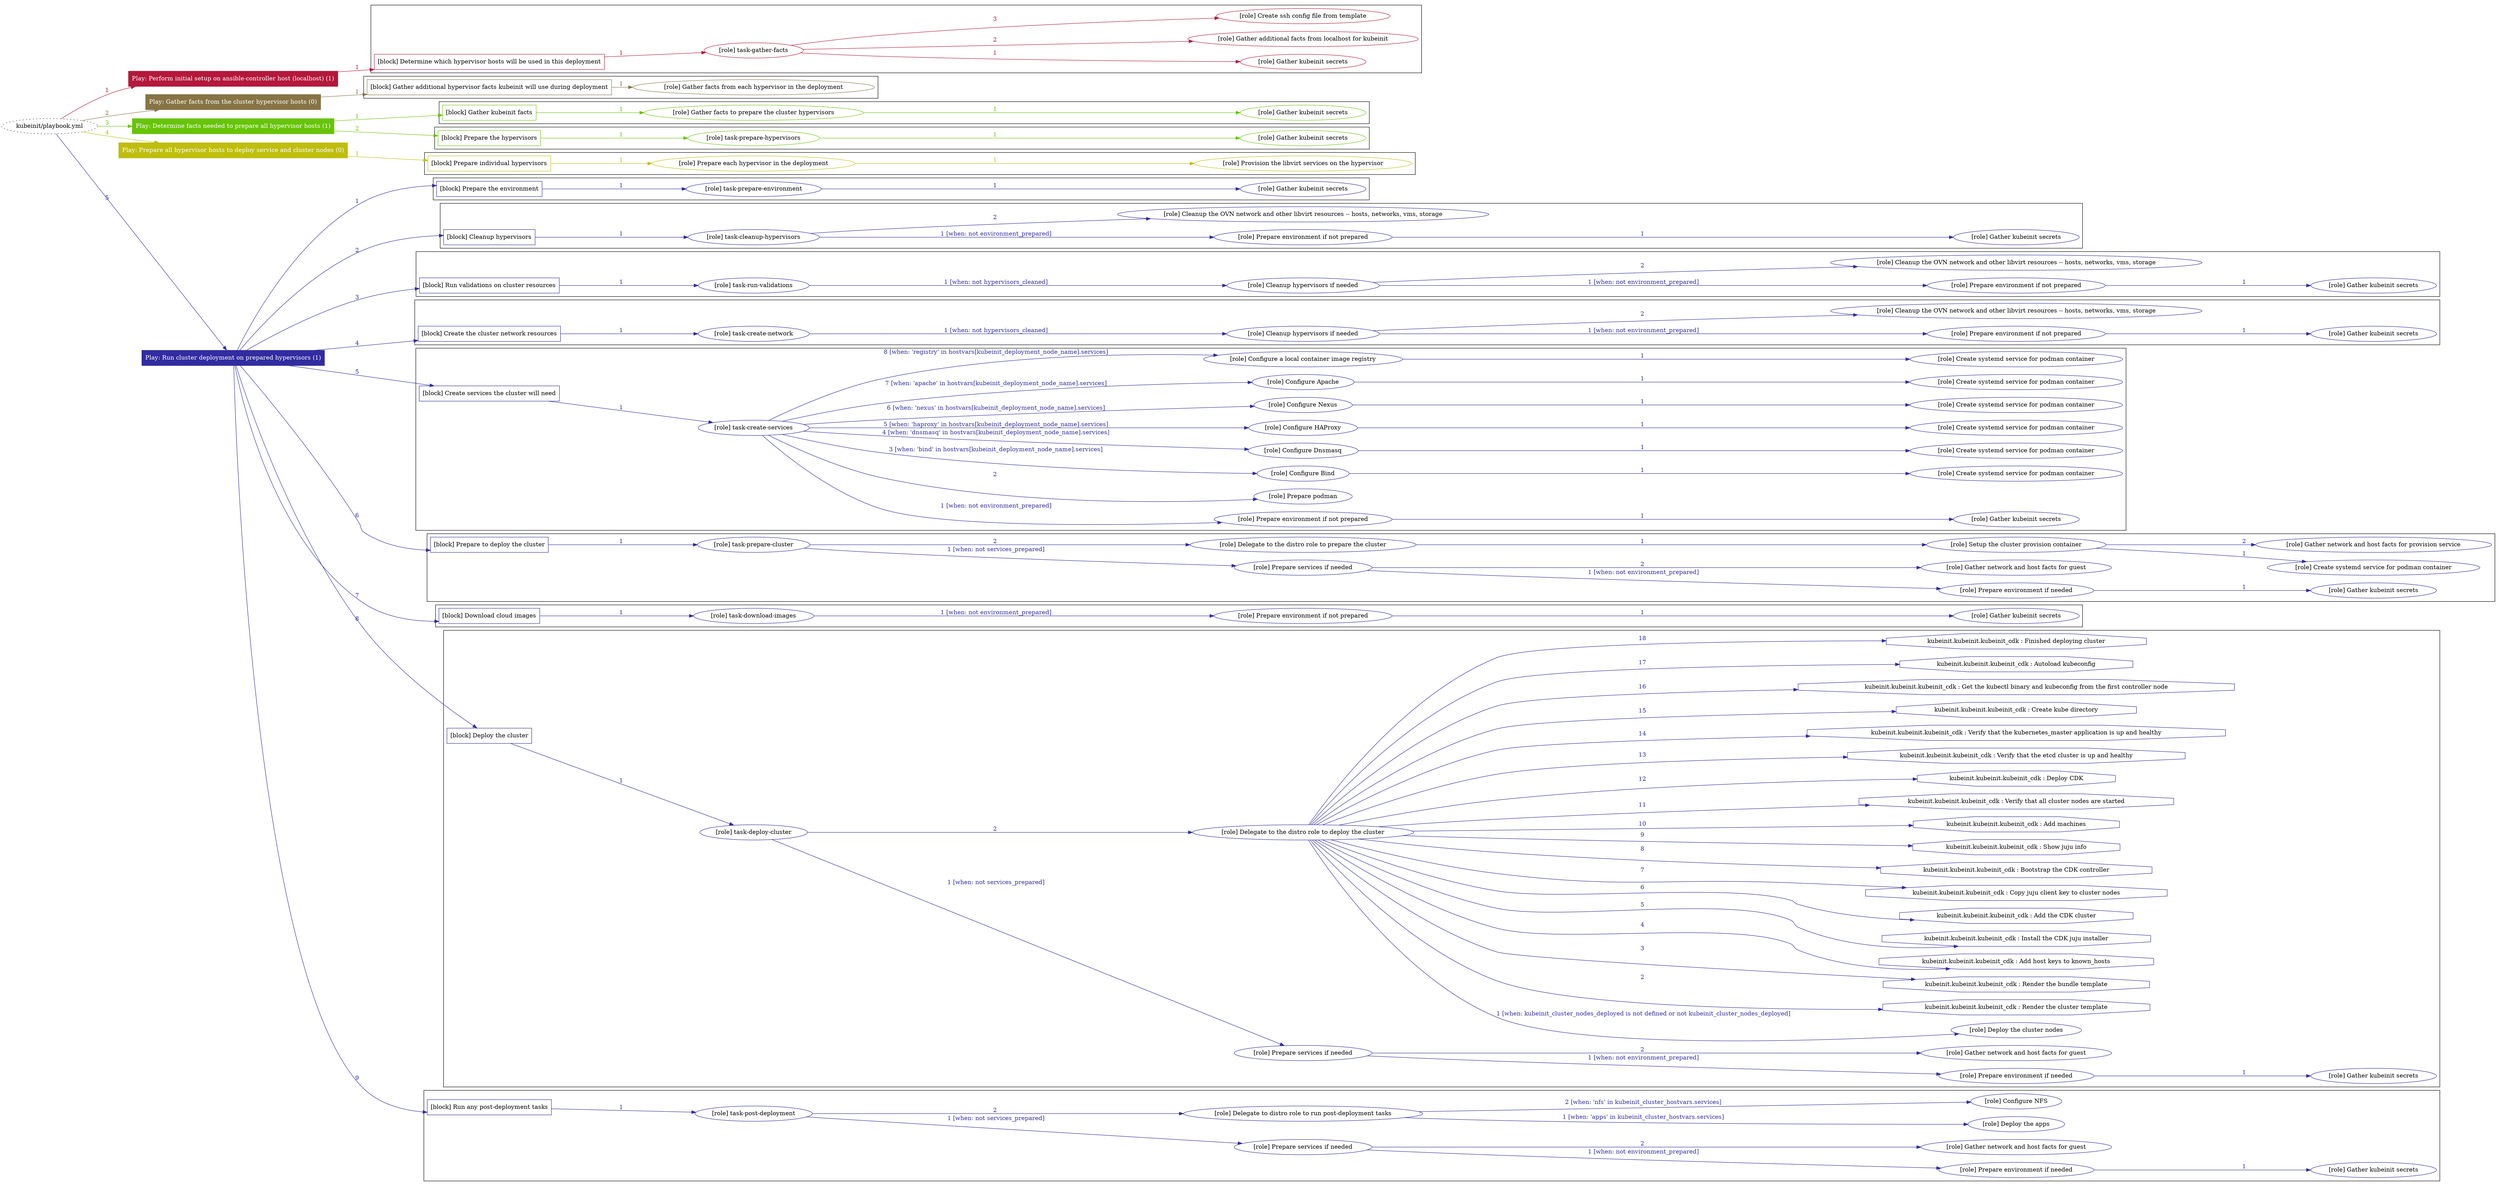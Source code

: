 digraph {
	graph [concentrate=true ordering=in rankdir=LR ratio=fill]
	edge [esep=5 sep=10]
	"kubeinit/playbook.yml" [URL="/home/runner/work/kubeinit/kubeinit/kubeinit/playbook.yml" id=playbook_36b476c6 style=dotted]
	"kubeinit/playbook.yml" -> play_c1233c2b [label="1 " color="#b4183b" fontcolor="#b4183b" id=edge_6134096f labeltooltip="1 " tooltip="1 "]
	subgraph "Play: Perform initial setup on ansible-controller host (localhost) (1)" {
		play_c1233c2b [label="Play: Perform initial setup on ansible-controller host (localhost) (1)" URL="/home/runner/work/kubeinit/kubeinit/kubeinit/playbook.yml" color="#b4183b" fontcolor="#ffffff" id=play_c1233c2b shape=box style=filled tooltip=localhost]
		play_c1233c2b -> block_afe16e57 [label=1 color="#b4183b" fontcolor="#b4183b" id=edge_36bc7c74 labeltooltip=1 tooltip=1]
		subgraph cluster_block_afe16e57 {
			block_afe16e57 [label="[block] Determine which hypervisor hosts will be used in this deployment" URL="/home/runner/work/kubeinit/kubeinit/kubeinit/playbook.yml" color="#b4183b" id=block_afe16e57 labeltooltip="Determine which hypervisor hosts will be used in this deployment" shape=box tooltip="Determine which hypervisor hosts will be used in this deployment"]
			block_afe16e57 -> role_ba30b916 [label="1 " color="#b4183b" fontcolor="#b4183b" id=edge_b726216b labeltooltip="1 " tooltip="1 "]
			subgraph "task-gather-facts" {
				role_ba30b916 [label="[role] task-gather-facts" URL="/home/runner/work/kubeinit/kubeinit/kubeinit/playbook.yml" color="#b4183b" id=role_ba30b916 tooltip="task-gather-facts"]
				role_ba30b916 -> role_0c4f3f73 [label="1 " color="#b4183b" fontcolor="#b4183b" id=edge_9b8c416a labeltooltip="1 " tooltip="1 "]
				subgraph "Gather kubeinit secrets" {
					role_0c4f3f73 [label="[role] Gather kubeinit secrets" URL="/home/runner/.ansible/collections/ansible_collections/kubeinit/kubeinit/roles/kubeinit_prepare/tasks/build_hypervisors_group.yml" color="#b4183b" id=role_0c4f3f73 tooltip="Gather kubeinit secrets"]
				}
				role_ba30b916 -> role_0ee9e2ee [label="2 " color="#b4183b" fontcolor="#b4183b" id=edge_08c2959a labeltooltip="2 " tooltip="2 "]
				subgraph "Gather additional facts from localhost for kubeinit" {
					role_0ee9e2ee [label="[role] Gather additional facts from localhost for kubeinit" URL="/home/runner/.ansible/collections/ansible_collections/kubeinit/kubeinit/roles/kubeinit_prepare/tasks/build_hypervisors_group.yml" color="#b4183b" id=role_0ee9e2ee tooltip="Gather additional facts from localhost for kubeinit"]
				}
				role_ba30b916 -> role_d91ed814 [label="3 " color="#b4183b" fontcolor="#b4183b" id=edge_fcd1262e labeltooltip="3 " tooltip="3 "]
				subgraph "Create ssh config file from template" {
					role_d91ed814 [label="[role] Create ssh config file from template" URL="/home/runner/.ansible/collections/ansible_collections/kubeinit/kubeinit/roles/kubeinit_prepare/tasks/build_hypervisors_group.yml" color="#b4183b" id=role_d91ed814 tooltip="Create ssh config file from template"]
				}
			}
		}
	}
	"kubeinit/playbook.yml" -> play_00933d5f [label="2 " color="#877445" fontcolor="#877445" id=edge_eb369839 labeltooltip="2 " tooltip="2 "]
	subgraph "Play: Gather facts from the cluster hypervisor hosts (0)" {
		play_00933d5f [label="Play: Gather facts from the cluster hypervisor hosts (0)" URL="/home/runner/work/kubeinit/kubeinit/kubeinit/playbook.yml" color="#877445" fontcolor="#ffffff" id=play_00933d5f shape=box style=filled tooltip="Play: Gather facts from the cluster hypervisor hosts (0)"]
		play_00933d5f -> block_e9606ad8 [label=1 color="#877445" fontcolor="#877445" id=edge_e5fd447e labeltooltip=1 tooltip=1]
		subgraph cluster_block_e9606ad8 {
			block_e9606ad8 [label="[block] Gather additional hypervisor facts kubeinit will use during deployment" URL="/home/runner/work/kubeinit/kubeinit/kubeinit/playbook.yml" color="#877445" id=block_e9606ad8 labeltooltip="Gather additional hypervisor facts kubeinit will use during deployment" shape=box tooltip="Gather additional hypervisor facts kubeinit will use during deployment"]
			block_e9606ad8 -> role_2515cfbc [label="1 " color="#877445" fontcolor="#877445" id=edge_14e703da labeltooltip="1 " tooltip="1 "]
			subgraph "Gather facts from each hypervisor in the deployment" {
				role_2515cfbc [label="[role] Gather facts from each hypervisor in the deployment" URL="/home/runner/work/kubeinit/kubeinit/kubeinit/playbook.yml" color="#877445" id=role_2515cfbc tooltip="Gather facts from each hypervisor in the deployment"]
			}
		}
	}
	"kubeinit/playbook.yml" -> play_2b38e262 [label="3 " color="#67c408" fontcolor="#67c408" id=edge_8b75f667 labeltooltip="3 " tooltip="3 "]
	subgraph "Play: Determine facts needed to prepare all hypervisor hosts (1)" {
		play_2b38e262 [label="Play: Determine facts needed to prepare all hypervisor hosts (1)" URL="/home/runner/work/kubeinit/kubeinit/kubeinit/playbook.yml" color="#67c408" fontcolor="#ffffff" id=play_2b38e262 shape=box style=filled tooltip=localhost]
		play_2b38e262 -> block_0f455abb [label=1 color="#67c408" fontcolor="#67c408" id=edge_dbf66953 labeltooltip=1 tooltip=1]
		subgraph cluster_block_0f455abb {
			block_0f455abb [label="[block] Gather kubeinit facts" URL="/home/runner/work/kubeinit/kubeinit/kubeinit/playbook.yml" color="#67c408" id=block_0f455abb labeltooltip="Gather kubeinit facts" shape=box tooltip="Gather kubeinit facts"]
			block_0f455abb -> role_98487599 [label="1 " color="#67c408" fontcolor="#67c408" id=edge_f42c2e33 labeltooltip="1 " tooltip="1 "]
			subgraph "Gather facts to prepare the cluster hypervisors" {
				role_98487599 [label="[role] Gather facts to prepare the cluster hypervisors" URL="/home/runner/work/kubeinit/kubeinit/kubeinit/playbook.yml" color="#67c408" id=role_98487599 tooltip="Gather facts to prepare the cluster hypervisors"]
				role_98487599 -> role_64d421a6 [label="1 " color="#67c408" fontcolor="#67c408" id=edge_3d7d68c0 labeltooltip="1 " tooltip="1 "]
				subgraph "Gather kubeinit secrets" {
					role_64d421a6 [label="[role] Gather kubeinit secrets" URL="/home/runner/.ansible/collections/ansible_collections/kubeinit/kubeinit/roles/kubeinit_prepare/tasks/gather_kubeinit_facts.yml" color="#67c408" id=role_64d421a6 tooltip="Gather kubeinit secrets"]
				}
			}
		}
		play_2b38e262 -> block_41257df1 [label=2 color="#67c408" fontcolor="#67c408" id=edge_65db35d0 labeltooltip=2 tooltip=2]
		subgraph cluster_block_41257df1 {
			block_41257df1 [label="[block] Prepare the hypervisors" URL="/home/runner/work/kubeinit/kubeinit/kubeinit/playbook.yml" color="#67c408" id=block_41257df1 labeltooltip="Prepare the hypervisors" shape=box tooltip="Prepare the hypervisors"]
			block_41257df1 -> role_d1744646 [label="1 " color="#67c408" fontcolor="#67c408" id=edge_61e907aa labeltooltip="1 " tooltip="1 "]
			subgraph "task-prepare-hypervisors" {
				role_d1744646 [label="[role] task-prepare-hypervisors" URL="/home/runner/work/kubeinit/kubeinit/kubeinit/playbook.yml" color="#67c408" id=role_d1744646 tooltip="task-prepare-hypervisors"]
				role_d1744646 -> role_7bbc729b [label="1 " color="#67c408" fontcolor="#67c408" id=edge_8e6dfe47 labeltooltip="1 " tooltip="1 "]
				subgraph "Gather kubeinit secrets" {
					role_7bbc729b [label="[role] Gather kubeinit secrets" URL="/home/runner/.ansible/collections/ansible_collections/kubeinit/kubeinit/roles/kubeinit_prepare/tasks/gather_kubeinit_facts.yml" color="#67c408" id=role_7bbc729b tooltip="Gather kubeinit secrets"]
				}
			}
		}
	}
	"kubeinit/playbook.yml" -> play_b3b5e6fa [label="4 " color="#bfbe0d" fontcolor="#bfbe0d" id=edge_b1d42eea labeltooltip="4 " tooltip="4 "]
	subgraph "Play: Prepare all hypervisor hosts to deploy service and cluster nodes (0)" {
		play_b3b5e6fa [label="Play: Prepare all hypervisor hosts to deploy service and cluster nodes (0)" URL="/home/runner/work/kubeinit/kubeinit/kubeinit/playbook.yml" color="#bfbe0d" fontcolor="#ffffff" id=play_b3b5e6fa shape=box style=filled tooltip="Play: Prepare all hypervisor hosts to deploy service and cluster nodes (0)"]
		play_b3b5e6fa -> block_9e793c50 [label=1 color="#bfbe0d" fontcolor="#bfbe0d" id=edge_89e1010b labeltooltip=1 tooltip=1]
		subgraph cluster_block_9e793c50 {
			block_9e793c50 [label="[block] Prepare individual hypervisors" URL="/home/runner/work/kubeinit/kubeinit/kubeinit/playbook.yml" color="#bfbe0d" id=block_9e793c50 labeltooltip="Prepare individual hypervisors" shape=box tooltip="Prepare individual hypervisors"]
			block_9e793c50 -> role_0b6235c3 [label="1 " color="#bfbe0d" fontcolor="#bfbe0d" id=edge_57fb724d labeltooltip="1 " tooltip="1 "]
			subgraph "Prepare each hypervisor in the deployment" {
				role_0b6235c3 [label="[role] Prepare each hypervisor in the deployment" URL="/home/runner/work/kubeinit/kubeinit/kubeinit/playbook.yml" color="#bfbe0d" id=role_0b6235c3 tooltip="Prepare each hypervisor in the deployment"]
				role_0b6235c3 -> role_4c244c39 [label="1 " color="#bfbe0d" fontcolor="#bfbe0d" id=edge_d90560dd labeltooltip="1 " tooltip="1 "]
				subgraph "Provision the libvirt services on the hypervisor" {
					role_4c244c39 [label="[role] Provision the libvirt services on the hypervisor" URL="/home/runner/.ansible/collections/ansible_collections/kubeinit/kubeinit/roles/kubeinit_prepare/tasks/prepare_hypervisor.yml" color="#bfbe0d" id=role_4c244c39 tooltip="Provision the libvirt services on the hypervisor"]
				}
			}
		}
	}
	"kubeinit/playbook.yml" -> play_32390aca [label="5 " color="#312ca0" fontcolor="#312ca0" id=edge_8e4a85df labeltooltip="5 " tooltip="5 "]
	subgraph "Play: Run cluster deployment on prepared hypervisors (1)" {
		play_32390aca [label="Play: Run cluster deployment on prepared hypervisors (1)" URL="/home/runner/work/kubeinit/kubeinit/kubeinit/playbook.yml" color="#312ca0" fontcolor="#ffffff" id=play_32390aca shape=box style=filled tooltip=localhost]
		play_32390aca -> block_1e19fa01 [label=1 color="#312ca0" fontcolor="#312ca0" id=edge_7620b51a labeltooltip=1 tooltip=1]
		subgraph cluster_block_1e19fa01 {
			block_1e19fa01 [label="[block] Prepare the environment" URL="/home/runner/work/kubeinit/kubeinit/kubeinit/playbook.yml" color="#312ca0" id=block_1e19fa01 labeltooltip="Prepare the environment" shape=box tooltip="Prepare the environment"]
			block_1e19fa01 -> role_42f32e3a [label="1 " color="#312ca0" fontcolor="#312ca0" id=edge_2d5103ce labeltooltip="1 " tooltip="1 "]
			subgraph "task-prepare-environment" {
				role_42f32e3a [label="[role] task-prepare-environment" URL="/home/runner/work/kubeinit/kubeinit/kubeinit/playbook.yml" color="#312ca0" id=role_42f32e3a tooltip="task-prepare-environment"]
				role_42f32e3a -> role_1d03c39d [label="1 " color="#312ca0" fontcolor="#312ca0" id=edge_69c1a4fd labeltooltip="1 " tooltip="1 "]
				subgraph "Gather kubeinit secrets" {
					role_1d03c39d [label="[role] Gather kubeinit secrets" URL="/home/runner/.ansible/collections/ansible_collections/kubeinit/kubeinit/roles/kubeinit_prepare/tasks/gather_kubeinit_facts.yml" color="#312ca0" id=role_1d03c39d tooltip="Gather kubeinit secrets"]
				}
			}
		}
		play_32390aca -> block_230fb117 [label=2 color="#312ca0" fontcolor="#312ca0" id=edge_58ea26a5 labeltooltip=2 tooltip=2]
		subgraph cluster_block_230fb117 {
			block_230fb117 [label="[block] Cleanup hypervisors" URL="/home/runner/work/kubeinit/kubeinit/kubeinit/playbook.yml" color="#312ca0" id=block_230fb117 labeltooltip="Cleanup hypervisors" shape=box tooltip="Cleanup hypervisors"]
			block_230fb117 -> role_915518bf [label="1 " color="#312ca0" fontcolor="#312ca0" id=edge_ca4a026b labeltooltip="1 " tooltip="1 "]
			subgraph "task-cleanup-hypervisors" {
				role_915518bf [label="[role] task-cleanup-hypervisors" URL="/home/runner/work/kubeinit/kubeinit/kubeinit/playbook.yml" color="#312ca0" id=role_915518bf tooltip="task-cleanup-hypervisors"]
				role_915518bf -> role_6bc0d724 [label="1 [when: not environment_prepared]" color="#312ca0" fontcolor="#312ca0" id=edge_d72f1748 labeltooltip="1 [when: not environment_prepared]" tooltip="1 [when: not environment_prepared]"]
				subgraph "Prepare environment if not prepared" {
					role_6bc0d724 [label="[role] Prepare environment if not prepared" URL="/home/runner/.ansible/collections/ansible_collections/kubeinit/kubeinit/roles/kubeinit_prepare/tasks/cleanup_hypervisors.yml" color="#312ca0" id=role_6bc0d724 tooltip="Prepare environment if not prepared"]
					role_6bc0d724 -> role_a33add88 [label="1 " color="#312ca0" fontcolor="#312ca0" id=edge_2832fb4e labeltooltip="1 " tooltip="1 "]
					subgraph "Gather kubeinit secrets" {
						role_a33add88 [label="[role] Gather kubeinit secrets" URL="/home/runner/.ansible/collections/ansible_collections/kubeinit/kubeinit/roles/kubeinit_prepare/tasks/gather_kubeinit_facts.yml" color="#312ca0" id=role_a33add88 tooltip="Gather kubeinit secrets"]
					}
				}
				role_915518bf -> role_fc41a444 [label="2 " color="#312ca0" fontcolor="#312ca0" id=edge_9771480a labeltooltip="2 " tooltip="2 "]
				subgraph "Cleanup the OVN network and other libvirt resources -- hosts, networks, vms, storage" {
					role_fc41a444 [label="[role] Cleanup the OVN network and other libvirt resources -- hosts, networks, vms, storage" URL="/home/runner/.ansible/collections/ansible_collections/kubeinit/kubeinit/roles/kubeinit_prepare/tasks/cleanup_hypervisors.yml" color="#312ca0" id=role_fc41a444 tooltip="Cleanup the OVN network and other libvirt resources -- hosts, networks, vms, storage"]
				}
			}
		}
		play_32390aca -> block_1302fb4b [label=3 color="#312ca0" fontcolor="#312ca0" id=edge_21014c2f labeltooltip=3 tooltip=3]
		subgraph cluster_block_1302fb4b {
			block_1302fb4b [label="[block] Run validations on cluster resources" URL="/home/runner/work/kubeinit/kubeinit/kubeinit/playbook.yml" color="#312ca0" id=block_1302fb4b labeltooltip="Run validations on cluster resources" shape=box tooltip="Run validations on cluster resources"]
			block_1302fb4b -> role_9ba24140 [label="1 " color="#312ca0" fontcolor="#312ca0" id=edge_a5761550 labeltooltip="1 " tooltip="1 "]
			subgraph "task-run-validations" {
				role_9ba24140 [label="[role] task-run-validations" URL="/home/runner/work/kubeinit/kubeinit/kubeinit/playbook.yml" color="#312ca0" id=role_9ba24140 tooltip="task-run-validations"]
				role_9ba24140 -> role_cdf463e2 [label="1 [when: not hypervisors_cleaned]" color="#312ca0" fontcolor="#312ca0" id=edge_88bb7430 labeltooltip="1 [when: not hypervisors_cleaned]" tooltip="1 [when: not hypervisors_cleaned]"]
				subgraph "Cleanup hypervisors if needed" {
					role_cdf463e2 [label="[role] Cleanup hypervisors if needed" URL="/home/runner/.ansible/collections/ansible_collections/kubeinit/kubeinit/roles/kubeinit_validations/tasks/main.yml" color="#312ca0" id=role_cdf463e2 tooltip="Cleanup hypervisors if needed"]
					role_cdf463e2 -> role_f309e84e [label="1 [when: not environment_prepared]" color="#312ca0" fontcolor="#312ca0" id=edge_5a449b1e labeltooltip="1 [when: not environment_prepared]" tooltip="1 [when: not environment_prepared]"]
					subgraph "Prepare environment if not prepared" {
						role_f309e84e [label="[role] Prepare environment if not prepared" URL="/home/runner/.ansible/collections/ansible_collections/kubeinit/kubeinit/roles/kubeinit_prepare/tasks/cleanup_hypervisors.yml" color="#312ca0" id=role_f309e84e tooltip="Prepare environment if not prepared"]
						role_f309e84e -> role_2e55964a [label="1 " color="#312ca0" fontcolor="#312ca0" id=edge_cad676d2 labeltooltip="1 " tooltip="1 "]
						subgraph "Gather kubeinit secrets" {
							role_2e55964a [label="[role] Gather kubeinit secrets" URL="/home/runner/.ansible/collections/ansible_collections/kubeinit/kubeinit/roles/kubeinit_prepare/tasks/gather_kubeinit_facts.yml" color="#312ca0" id=role_2e55964a tooltip="Gather kubeinit secrets"]
						}
					}
					role_cdf463e2 -> role_642e78f1 [label="2 " color="#312ca0" fontcolor="#312ca0" id=edge_22a37c68 labeltooltip="2 " tooltip="2 "]
					subgraph "Cleanup the OVN network and other libvirt resources -- hosts, networks, vms, storage" {
						role_642e78f1 [label="[role] Cleanup the OVN network and other libvirt resources -- hosts, networks, vms, storage" URL="/home/runner/.ansible/collections/ansible_collections/kubeinit/kubeinit/roles/kubeinit_prepare/tasks/cleanup_hypervisors.yml" color="#312ca0" id=role_642e78f1 tooltip="Cleanup the OVN network and other libvirt resources -- hosts, networks, vms, storage"]
					}
				}
			}
		}
		play_32390aca -> block_040c820c [label=4 color="#312ca0" fontcolor="#312ca0" id=edge_b650aabf labeltooltip=4 tooltip=4]
		subgraph cluster_block_040c820c {
			block_040c820c [label="[block] Create the cluster network resources" URL="/home/runner/work/kubeinit/kubeinit/kubeinit/playbook.yml" color="#312ca0" id=block_040c820c labeltooltip="Create the cluster network resources" shape=box tooltip="Create the cluster network resources"]
			block_040c820c -> role_adf9a311 [label="1 " color="#312ca0" fontcolor="#312ca0" id=edge_63e18ad8 labeltooltip="1 " tooltip="1 "]
			subgraph "task-create-network" {
				role_adf9a311 [label="[role] task-create-network" URL="/home/runner/work/kubeinit/kubeinit/kubeinit/playbook.yml" color="#312ca0" id=role_adf9a311 tooltip="task-create-network"]
				role_adf9a311 -> role_9667a871 [label="1 [when: not hypervisors_cleaned]" color="#312ca0" fontcolor="#312ca0" id=edge_44019204 labeltooltip="1 [when: not hypervisors_cleaned]" tooltip="1 [when: not hypervisors_cleaned]"]
				subgraph "Cleanup hypervisors if needed" {
					role_9667a871 [label="[role] Cleanup hypervisors if needed" URL="/home/runner/.ansible/collections/ansible_collections/kubeinit/kubeinit/roles/kubeinit_libvirt/tasks/create_network.yml" color="#312ca0" id=role_9667a871 tooltip="Cleanup hypervisors if needed"]
					role_9667a871 -> role_3f536a6b [label="1 [when: not environment_prepared]" color="#312ca0" fontcolor="#312ca0" id=edge_943e4203 labeltooltip="1 [when: not environment_prepared]" tooltip="1 [when: not environment_prepared]"]
					subgraph "Prepare environment if not prepared" {
						role_3f536a6b [label="[role] Prepare environment if not prepared" URL="/home/runner/.ansible/collections/ansible_collections/kubeinit/kubeinit/roles/kubeinit_prepare/tasks/cleanup_hypervisors.yml" color="#312ca0" id=role_3f536a6b tooltip="Prepare environment if not prepared"]
						role_3f536a6b -> role_2da57ebc [label="1 " color="#312ca0" fontcolor="#312ca0" id=edge_665529f8 labeltooltip="1 " tooltip="1 "]
						subgraph "Gather kubeinit secrets" {
							role_2da57ebc [label="[role] Gather kubeinit secrets" URL="/home/runner/.ansible/collections/ansible_collections/kubeinit/kubeinit/roles/kubeinit_prepare/tasks/gather_kubeinit_facts.yml" color="#312ca0" id=role_2da57ebc tooltip="Gather kubeinit secrets"]
						}
					}
					role_9667a871 -> role_50e9aaf7 [label="2 " color="#312ca0" fontcolor="#312ca0" id=edge_b7ed0531 labeltooltip="2 " tooltip="2 "]
					subgraph "Cleanup the OVN network and other libvirt resources -- hosts, networks, vms, storage" {
						role_50e9aaf7 [label="[role] Cleanup the OVN network and other libvirt resources -- hosts, networks, vms, storage" URL="/home/runner/.ansible/collections/ansible_collections/kubeinit/kubeinit/roles/kubeinit_prepare/tasks/cleanup_hypervisors.yml" color="#312ca0" id=role_50e9aaf7 tooltip="Cleanup the OVN network and other libvirt resources -- hosts, networks, vms, storage"]
					}
				}
			}
		}
		play_32390aca -> block_1af38354 [label=5 color="#312ca0" fontcolor="#312ca0" id=edge_1e4696fa labeltooltip=5 tooltip=5]
		subgraph cluster_block_1af38354 {
			block_1af38354 [label="[block] Create services the cluster will need" URL="/home/runner/work/kubeinit/kubeinit/kubeinit/playbook.yml" color="#312ca0" id=block_1af38354 labeltooltip="Create services the cluster will need" shape=box tooltip="Create services the cluster will need"]
			block_1af38354 -> role_08afa2b5 [label="1 " color="#312ca0" fontcolor="#312ca0" id=edge_0b058736 labeltooltip="1 " tooltip="1 "]
			subgraph "task-create-services" {
				role_08afa2b5 [label="[role] task-create-services" URL="/home/runner/work/kubeinit/kubeinit/kubeinit/playbook.yml" color="#312ca0" id=role_08afa2b5 tooltip="task-create-services"]
				role_08afa2b5 -> role_fb14b79f [label="1 [when: not environment_prepared]" color="#312ca0" fontcolor="#312ca0" id=edge_79166ded labeltooltip="1 [when: not environment_prepared]" tooltip="1 [when: not environment_prepared]"]
				subgraph "Prepare environment if not prepared" {
					role_fb14b79f [label="[role] Prepare environment if not prepared" URL="/home/runner/.ansible/collections/ansible_collections/kubeinit/kubeinit/roles/kubeinit_services/tasks/main.yml" color="#312ca0" id=role_fb14b79f tooltip="Prepare environment if not prepared"]
					role_fb14b79f -> role_fdbc0e78 [label="1 " color="#312ca0" fontcolor="#312ca0" id=edge_6388587c labeltooltip="1 " tooltip="1 "]
					subgraph "Gather kubeinit secrets" {
						role_fdbc0e78 [label="[role] Gather kubeinit secrets" URL="/home/runner/.ansible/collections/ansible_collections/kubeinit/kubeinit/roles/kubeinit_prepare/tasks/gather_kubeinit_facts.yml" color="#312ca0" id=role_fdbc0e78 tooltip="Gather kubeinit secrets"]
					}
				}
				role_08afa2b5 -> role_3aab3726 [label="2 " color="#312ca0" fontcolor="#312ca0" id=edge_315bafb1 labeltooltip="2 " tooltip="2 "]
				subgraph "Prepare podman" {
					role_3aab3726 [label="[role] Prepare podman" URL="/home/runner/.ansible/collections/ansible_collections/kubeinit/kubeinit/roles/kubeinit_services/tasks/00_create_service_pod.yml" color="#312ca0" id=role_3aab3726 tooltip="Prepare podman"]
				}
				role_08afa2b5 -> role_512518e0 [label="3 [when: 'bind' in hostvars[kubeinit_deployment_node_name].services]" color="#312ca0" fontcolor="#312ca0" id=edge_eaf68219 labeltooltip="3 [when: 'bind' in hostvars[kubeinit_deployment_node_name].services]" tooltip="3 [when: 'bind' in hostvars[kubeinit_deployment_node_name].services]"]
				subgraph "Configure Bind" {
					role_512518e0 [label="[role] Configure Bind" URL="/home/runner/.ansible/collections/ansible_collections/kubeinit/kubeinit/roles/kubeinit_services/tasks/start_services_containers.yml" color="#312ca0" id=role_512518e0 tooltip="Configure Bind"]
					role_512518e0 -> role_62462936 [label="1 " color="#312ca0" fontcolor="#312ca0" id=edge_fd447b47 labeltooltip="1 " tooltip="1 "]
					subgraph "Create systemd service for podman container" {
						role_62462936 [label="[role] Create systemd service for podman container" URL="/home/runner/.ansible/collections/ansible_collections/kubeinit/kubeinit/roles/kubeinit_bind/tasks/main.yml" color="#312ca0" id=role_62462936 tooltip="Create systemd service for podman container"]
					}
				}
				role_08afa2b5 -> role_a01e23f1 [label="4 [when: 'dnsmasq' in hostvars[kubeinit_deployment_node_name].services]" color="#312ca0" fontcolor="#312ca0" id=edge_4e44867c labeltooltip="4 [when: 'dnsmasq' in hostvars[kubeinit_deployment_node_name].services]" tooltip="4 [when: 'dnsmasq' in hostvars[kubeinit_deployment_node_name].services]"]
				subgraph "Configure Dnsmasq" {
					role_a01e23f1 [label="[role] Configure Dnsmasq" URL="/home/runner/.ansible/collections/ansible_collections/kubeinit/kubeinit/roles/kubeinit_services/tasks/start_services_containers.yml" color="#312ca0" id=role_a01e23f1 tooltip="Configure Dnsmasq"]
					role_a01e23f1 -> role_3fdcc52f [label="1 " color="#312ca0" fontcolor="#312ca0" id=edge_5e9f3bbd labeltooltip="1 " tooltip="1 "]
					subgraph "Create systemd service for podman container" {
						role_3fdcc52f [label="[role] Create systemd service for podman container" URL="/home/runner/.ansible/collections/ansible_collections/kubeinit/kubeinit/roles/kubeinit_dnsmasq/tasks/main.yml" color="#312ca0" id=role_3fdcc52f tooltip="Create systemd service for podman container"]
					}
				}
				role_08afa2b5 -> role_b9211e81 [label="5 [when: 'haproxy' in hostvars[kubeinit_deployment_node_name].services]" color="#312ca0" fontcolor="#312ca0" id=edge_61c36c45 labeltooltip="5 [when: 'haproxy' in hostvars[kubeinit_deployment_node_name].services]" tooltip="5 [when: 'haproxy' in hostvars[kubeinit_deployment_node_name].services]"]
				subgraph "Configure HAProxy" {
					role_b9211e81 [label="[role] Configure HAProxy" URL="/home/runner/.ansible/collections/ansible_collections/kubeinit/kubeinit/roles/kubeinit_services/tasks/start_services_containers.yml" color="#312ca0" id=role_b9211e81 tooltip="Configure HAProxy"]
					role_b9211e81 -> role_52642306 [label="1 " color="#312ca0" fontcolor="#312ca0" id=edge_40fa3cfe labeltooltip="1 " tooltip="1 "]
					subgraph "Create systemd service for podman container" {
						role_52642306 [label="[role] Create systemd service for podman container" URL="/home/runner/.ansible/collections/ansible_collections/kubeinit/kubeinit/roles/kubeinit_haproxy/tasks/main.yml" color="#312ca0" id=role_52642306 tooltip="Create systemd service for podman container"]
					}
				}
				role_08afa2b5 -> role_dc3b7050 [label="6 [when: 'nexus' in hostvars[kubeinit_deployment_node_name].services]" color="#312ca0" fontcolor="#312ca0" id=edge_3923bf3a labeltooltip="6 [when: 'nexus' in hostvars[kubeinit_deployment_node_name].services]" tooltip="6 [when: 'nexus' in hostvars[kubeinit_deployment_node_name].services]"]
				subgraph "Configure Nexus" {
					role_dc3b7050 [label="[role] Configure Nexus" URL="/home/runner/.ansible/collections/ansible_collections/kubeinit/kubeinit/roles/kubeinit_services/tasks/start_services_containers.yml" color="#312ca0" id=role_dc3b7050 tooltip="Configure Nexus"]
					role_dc3b7050 -> role_d466063b [label="1 " color="#312ca0" fontcolor="#312ca0" id=edge_b3edeaa3 labeltooltip="1 " tooltip="1 "]
					subgraph "Create systemd service for podman container" {
						role_d466063b [label="[role] Create systemd service for podman container" URL="/home/runner/.ansible/collections/ansible_collections/kubeinit/kubeinit/roles/kubeinit_nexus/tasks/main.yml" color="#312ca0" id=role_d466063b tooltip="Create systemd service for podman container"]
					}
				}
				role_08afa2b5 -> role_7198d53f [label="7 [when: 'apache' in hostvars[kubeinit_deployment_node_name].services]" color="#312ca0" fontcolor="#312ca0" id=edge_59c61e51 labeltooltip="7 [when: 'apache' in hostvars[kubeinit_deployment_node_name].services]" tooltip="7 [when: 'apache' in hostvars[kubeinit_deployment_node_name].services]"]
				subgraph "Configure Apache" {
					role_7198d53f [label="[role] Configure Apache" URL="/home/runner/.ansible/collections/ansible_collections/kubeinit/kubeinit/roles/kubeinit_services/tasks/start_services_containers.yml" color="#312ca0" id=role_7198d53f tooltip="Configure Apache"]
					role_7198d53f -> role_79889bc0 [label="1 " color="#312ca0" fontcolor="#312ca0" id=edge_b8331ae2 labeltooltip="1 " tooltip="1 "]
					subgraph "Create systemd service for podman container" {
						role_79889bc0 [label="[role] Create systemd service for podman container" URL="/home/runner/.ansible/collections/ansible_collections/kubeinit/kubeinit/roles/kubeinit_apache/tasks/main.yml" color="#312ca0" id=role_79889bc0 tooltip="Create systemd service for podman container"]
					}
				}
				role_08afa2b5 -> role_46d87c48 [label="8 [when: 'registry' in hostvars[kubeinit_deployment_node_name].services]" color="#312ca0" fontcolor="#312ca0" id=edge_436da03b labeltooltip="8 [when: 'registry' in hostvars[kubeinit_deployment_node_name].services]" tooltip="8 [when: 'registry' in hostvars[kubeinit_deployment_node_name].services]"]
				subgraph "Configure a local container image registry" {
					role_46d87c48 [label="[role] Configure a local container image registry" URL="/home/runner/.ansible/collections/ansible_collections/kubeinit/kubeinit/roles/kubeinit_services/tasks/start_services_containers.yml" color="#312ca0" id=role_46d87c48 tooltip="Configure a local container image registry"]
					role_46d87c48 -> role_cd656c4b [label="1 " color="#312ca0" fontcolor="#312ca0" id=edge_b39b07d0 labeltooltip="1 " tooltip="1 "]
					subgraph "Create systemd service for podman container" {
						role_cd656c4b [label="[role] Create systemd service for podman container" URL="/home/runner/.ansible/collections/ansible_collections/kubeinit/kubeinit/roles/kubeinit_registry/tasks/main.yml" color="#312ca0" id=role_cd656c4b tooltip="Create systemd service for podman container"]
					}
				}
			}
		}
		play_32390aca -> block_129b4326 [label=6 color="#312ca0" fontcolor="#312ca0" id=edge_2ca5ca1b labeltooltip=6 tooltip=6]
		subgraph cluster_block_129b4326 {
			block_129b4326 [label="[block] Prepare to deploy the cluster" URL="/home/runner/work/kubeinit/kubeinit/kubeinit/playbook.yml" color="#312ca0" id=block_129b4326 labeltooltip="Prepare to deploy the cluster" shape=box tooltip="Prepare to deploy the cluster"]
			block_129b4326 -> role_570c3306 [label="1 " color="#312ca0" fontcolor="#312ca0" id=edge_c87743b9 labeltooltip="1 " tooltip="1 "]
			subgraph "task-prepare-cluster" {
				role_570c3306 [label="[role] task-prepare-cluster" URL="/home/runner/work/kubeinit/kubeinit/kubeinit/playbook.yml" color="#312ca0" id=role_570c3306 tooltip="task-prepare-cluster"]
				role_570c3306 -> role_9a3b2b62 [label="1 [when: not services_prepared]" color="#312ca0" fontcolor="#312ca0" id=edge_f3da057e labeltooltip="1 [when: not services_prepared]" tooltip="1 [when: not services_prepared]"]
				subgraph "Prepare services if needed" {
					role_9a3b2b62 [label="[role] Prepare services if needed" URL="/home/runner/.ansible/collections/ansible_collections/kubeinit/kubeinit/roles/kubeinit_prepare/tasks/prepare_cluster.yml" color="#312ca0" id=role_9a3b2b62 tooltip="Prepare services if needed"]
					role_9a3b2b62 -> role_a539f410 [label="1 [when: not environment_prepared]" color="#312ca0" fontcolor="#312ca0" id=edge_fe5b6c22 labeltooltip="1 [when: not environment_prepared]" tooltip="1 [when: not environment_prepared]"]
					subgraph "Prepare environment if needed" {
						role_a539f410 [label="[role] Prepare environment if needed" URL="/home/runner/.ansible/collections/ansible_collections/kubeinit/kubeinit/roles/kubeinit_services/tasks/prepare_services.yml" color="#312ca0" id=role_a539f410 tooltip="Prepare environment if needed"]
						role_a539f410 -> role_79fe4a6b [label="1 " color="#312ca0" fontcolor="#312ca0" id=edge_f2c9c7f6 labeltooltip="1 " tooltip="1 "]
						subgraph "Gather kubeinit secrets" {
							role_79fe4a6b [label="[role] Gather kubeinit secrets" URL="/home/runner/.ansible/collections/ansible_collections/kubeinit/kubeinit/roles/kubeinit_prepare/tasks/gather_kubeinit_facts.yml" color="#312ca0" id=role_79fe4a6b tooltip="Gather kubeinit secrets"]
						}
					}
					role_9a3b2b62 -> role_92fe812d [label="2 " color="#312ca0" fontcolor="#312ca0" id=edge_599c1f74 labeltooltip="2 " tooltip="2 "]
					subgraph "Gather network and host facts for guest" {
						role_92fe812d [label="[role] Gather network and host facts for guest" URL="/home/runner/.ansible/collections/ansible_collections/kubeinit/kubeinit/roles/kubeinit_services/tasks/prepare_services.yml" color="#312ca0" id=role_92fe812d tooltip="Gather network and host facts for guest"]
					}
				}
				role_570c3306 -> role_2ff1d1e3 [label="2 " color="#312ca0" fontcolor="#312ca0" id=edge_f02b29ec labeltooltip="2 " tooltip="2 "]
				subgraph "Delegate to the distro role to prepare the cluster" {
					role_2ff1d1e3 [label="[role] Delegate to the distro role to prepare the cluster" URL="/home/runner/.ansible/collections/ansible_collections/kubeinit/kubeinit/roles/kubeinit_prepare/tasks/prepare_cluster.yml" color="#312ca0" id=role_2ff1d1e3 tooltip="Delegate to the distro role to prepare the cluster"]
					role_2ff1d1e3 -> role_e1c30442 [label="1 " color="#312ca0" fontcolor="#312ca0" id=edge_b3a7bd77 labeltooltip="1 " tooltip="1 "]
					subgraph "Setup the cluster provision container" {
						role_e1c30442 [label="[role] Setup the cluster provision container" URL="/home/runner/.ansible/collections/ansible_collections/kubeinit/kubeinit/roles/kubeinit_cdk/tasks/prepare_cluster.yml" color="#312ca0" id=role_e1c30442 tooltip="Setup the cluster provision container"]
						role_e1c30442 -> role_3b6c9584 [label="1 " color="#312ca0" fontcolor="#312ca0" id=edge_27174e3f labeltooltip="1 " tooltip="1 "]
						subgraph "Create systemd service for podman container" {
							role_3b6c9584 [label="[role] Create systemd service for podman container" URL="/home/runner/.ansible/collections/ansible_collections/kubeinit/kubeinit/roles/kubeinit_services/tasks/create_provision_container.yml" color="#312ca0" id=role_3b6c9584 tooltip="Create systemd service for podman container"]
						}
						role_e1c30442 -> role_4e58cee6 [label="2 " color="#312ca0" fontcolor="#312ca0" id=edge_70cfdc07 labeltooltip="2 " tooltip="2 "]
						subgraph "Gather network and host facts for provision service" {
							role_4e58cee6 [label="[role] Gather network and host facts for provision service" URL="/home/runner/.ansible/collections/ansible_collections/kubeinit/kubeinit/roles/kubeinit_services/tasks/create_provision_container.yml" color="#312ca0" id=role_4e58cee6 tooltip="Gather network and host facts for provision service"]
						}
					}
				}
			}
		}
		play_32390aca -> block_66f4dbed [label=7 color="#312ca0" fontcolor="#312ca0" id=edge_18746882 labeltooltip=7 tooltip=7]
		subgraph cluster_block_66f4dbed {
			block_66f4dbed [label="[block] Download cloud images" URL="/home/runner/work/kubeinit/kubeinit/kubeinit/playbook.yml" color="#312ca0" id=block_66f4dbed labeltooltip="Download cloud images" shape=box tooltip="Download cloud images"]
			block_66f4dbed -> role_ce6f9df8 [label="1 " color="#312ca0" fontcolor="#312ca0" id=edge_a1818f0f labeltooltip="1 " tooltip="1 "]
			subgraph "task-download-images" {
				role_ce6f9df8 [label="[role] task-download-images" URL="/home/runner/work/kubeinit/kubeinit/kubeinit/playbook.yml" color="#312ca0" id=role_ce6f9df8 tooltip="task-download-images"]
				role_ce6f9df8 -> role_1d686645 [label="1 [when: not environment_prepared]" color="#312ca0" fontcolor="#312ca0" id=edge_707234ce labeltooltip="1 [when: not environment_prepared]" tooltip="1 [when: not environment_prepared]"]
				subgraph "Prepare environment if not prepared" {
					role_1d686645 [label="[role] Prepare environment if not prepared" URL="/home/runner/.ansible/collections/ansible_collections/kubeinit/kubeinit/roles/kubeinit_libvirt/tasks/download_cloud_images.yml" color="#312ca0" id=role_1d686645 tooltip="Prepare environment if not prepared"]
					role_1d686645 -> role_64455dab [label="1 " color="#312ca0" fontcolor="#312ca0" id=edge_7fbf4ed4 labeltooltip="1 " tooltip="1 "]
					subgraph "Gather kubeinit secrets" {
						role_64455dab [label="[role] Gather kubeinit secrets" URL="/home/runner/.ansible/collections/ansible_collections/kubeinit/kubeinit/roles/kubeinit_prepare/tasks/gather_kubeinit_facts.yml" color="#312ca0" id=role_64455dab tooltip="Gather kubeinit secrets"]
					}
				}
			}
		}
		play_32390aca -> block_c0d30194 [label=8 color="#312ca0" fontcolor="#312ca0" id=edge_ed29dd36 labeltooltip=8 tooltip=8]
		subgraph cluster_block_c0d30194 {
			block_c0d30194 [label="[block] Deploy the cluster" URL="/home/runner/work/kubeinit/kubeinit/kubeinit/playbook.yml" color="#312ca0" id=block_c0d30194 labeltooltip="Deploy the cluster" shape=box tooltip="Deploy the cluster"]
			block_c0d30194 -> role_add3aa06 [label="1 " color="#312ca0" fontcolor="#312ca0" id=edge_ef510e69 labeltooltip="1 " tooltip="1 "]
			subgraph "task-deploy-cluster" {
				role_add3aa06 [label="[role] task-deploy-cluster" URL="/home/runner/work/kubeinit/kubeinit/kubeinit/playbook.yml" color="#312ca0" id=role_add3aa06 tooltip="task-deploy-cluster"]
				role_add3aa06 -> role_c3431be7 [label="1 [when: not services_prepared]" color="#312ca0" fontcolor="#312ca0" id=edge_8a06cc2d labeltooltip="1 [when: not services_prepared]" tooltip="1 [when: not services_prepared]"]
				subgraph "Prepare services if needed" {
					role_c3431be7 [label="[role] Prepare services if needed" URL="/home/runner/.ansible/collections/ansible_collections/kubeinit/kubeinit/roles/kubeinit_prepare/tasks/deploy_cluster.yml" color="#312ca0" id=role_c3431be7 tooltip="Prepare services if needed"]
					role_c3431be7 -> role_29192195 [label="1 [when: not environment_prepared]" color="#312ca0" fontcolor="#312ca0" id=edge_bdaf2ce5 labeltooltip="1 [when: not environment_prepared]" tooltip="1 [when: not environment_prepared]"]
					subgraph "Prepare environment if needed" {
						role_29192195 [label="[role] Prepare environment if needed" URL="/home/runner/.ansible/collections/ansible_collections/kubeinit/kubeinit/roles/kubeinit_services/tasks/prepare_services.yml" color="#312ca0" id=role_29192195 tooltip="Prepare environment if needed"]
						role_29192195 -> role_c432abaa [label="1 " color="#312ca0" fontcolor="#312ca0" id=edge_19bb5a50 labeltooltip="1 " tooltip="1 "]
						subgraph "Gather kubeinit secrets" {
							role_c432abaa [label="[role] Gather kubeinit secrets" URL="/home/runner/.ansible/collections/ansible_collections/kubeinit/kubeinit/roles/kubeinit_prepare/tasks/gather_kubeinit_facts.yml" color="#312ca0" id=role_c432abaa tooltip="Gather kubeinit secrets"]
						}
					}
					role_c3431be7 -> role_d89b5261 [label="2 " color="#312ca0" fontcolor="#312ca0" id=edge_89ada6e6 labeltooltip="2 " tooltip="2 "]
					subgraph "Gather network and host facts for guest" {
						role_d89b5261 [label="[role] Gather network and host facts for guest" URL="/home/runner/.ansible/collections/ansible_collections/kubeinit/kubeinit/roles/kubeinit_services/tasks/prepare_services.yml" color="#312ca0" id=role_d89b5261 tooltip="Gather network and host facts for guest"]
					}
				}
				role_add3aa06 -> role_7c02b127 [label="2 " color="#312ca0" fontcolor="#312ca0" id=edge_f062d450 labeltooltip="2 " tooltip="2 "]
				subgraph "Delegate to the distro role to deploy the cluster" {
					role_7c02b127 [label="[role] Delegate to the distro role to deploy the cluster" URL="/home/runner/.ansible/collections/ansible_collections/kubeinit/kubeinit/roles/kubeinit_prepare/tasks/deploy_cluster.yml" color="#312ca0" id=role_7c02b127 tooltip="Delegate to the distro role to deploy the cluster"]
					role_7c02b127 -> role_38d6460c [label="1 [when: kubeinit_cluster_nodes_deployed is not defined or not kubeinit_cluster_nodes_deployed]" color="#312ca0" fontcolor="#312ca0" id=edge_bc6a6fe2 labeltooltip="1 [when: kubeinit_cluster_nodes_deployed is not defined or not kubeinit_cluster_nodes_deployed]" tooltip="1 [when: kubeinit_cluster_nodes_deployed is not defined or not kubeinit_cluster_nodes_deployed]"]
					subgraph "Deploy the cluster nodes" {
						role_38d6460c [label="[role] Deploy the cluster nodes" URL="/home/runner/.ansible/collections/ansible_collections/kubeinit/kubeinit/roles/kubeinit_cdk/tasks/main.yml" color="#312ca0" id=role_38d6460c tooltip="Deploy the cluster nodes"]
					}
					task_963c9d97 [label="kubeinit.kubeinit.kubeinit_cdk : Render the cluster template" URL="/home/runner/.ansible/collections/ansible_collections/kubeinit/kubeinit/roles/kubeinit_cdk/tasks/main.yml" color="#312ca0" id=task_963c9d97 shape=octagon tooltip="kubeinit.kubeinit.kubeinit_cdk : Render the cluster template"]
					role_7c02b127 -> task_963c9d97 [label="2 " color="#312ca0" fontcolor="#312ca0" id=edge_d9259ae1 labeltooltip="2 " tooltip="2 "]
					task_eb2339d6 [label="kubeinit.kubeinit.kubeinit_cdk : Render the bundle template" URL="/home/runner/.ansible/collections/ansible_collections/kubeinit/kubeinit/roles/kubeinit_cdk/tasks/main.yml" color="#312ca0" id=task_eb2339d6 shape=octagon tooltip="kubeinit.kubeinit.kubeinit_cdk : Render the bundle template"]
					role_7c02b127 -> task_eb2339d6 [label="3 " color="#312ca0" fontcolor="#312ca0" id=edge_5c154d6c labeltooltip="3 " tooltip="3 "]
					task_c05a7084 [label="kubeinit.kubeinit.kubeinit_cdk : Add host keys to known_hosts" URL="/home/runner/.ansible/collections/ansible_collections/kubeinit/kubeinit/roles/kubeinit_cdk/tasks/main.yml" color="#312ca0" id=task_c05a7084 shape=octagon tooltip="kubeinit.kubeinit.kubeinit_cdk : Add host keys to known_hosts"]
					role_7c02b127 -> task_c05a7084 [label="4 " color="#312ca0" fontcolor="#312ca0" id=edge_8fc3b428 labeltooltip="4 " tooltip="4 "]
					task_8c73d7a8 [label="kubeinit.kubeinit.kubeinit_cdk : Install the CDK juju installer" URL="/home/runner/.ansible/collections/ansible_collections/kubeinit/kubeinit/roles/kubeinit_cdk/tasks/main.yml" color="#312ca0" id=task_8c73d7a8 shape=octagon tooltip="kubeinit.kubeinit.kubeinit_cdk : Install the CDK juju installer"]
					role_7c02b127 -> task_8c73d7a8 [label="5 " color="#312ca0" fontcolor="#312ca0" id=edge_3369399d labeltooltip="5 " tooltip="5 "]
					task_b59b614c [label="kubeinit.kubeinit.kubeinit_cdk : Add the CDK cluster" URL="/home/runner/.ansible/collections/ansible_collections/kubeinit/kubeinit/roles/kubeinit_cdk/tasks/main.yml" color="#312ca0" id=task_b59b614c shape=octagon tooltip="kubeinit.kubeinit.kubeinit_cdk : Add the CDK cluster"]
					role_7c02b127 -> task_b59b614c [label="6 " color="#312ca0" fontcolor="#312ca0" id=edge_e25c3906 labeltooltip="6 " tooltip="6 "]
					task_b036d3ff [label="kubeinit.kubeinit.kubeinit_cdk : Copy juju client key to cluster nodes" URL="/home/runner/.ansible/collections/ansible_collections/kubeinit/kubeinit/roles/kubeinit_cdk/tasks/main.yml" color="#312ca0" id=task_b036d3ff shape=octagon tooltip="kubeinit.kubeinit.kubeinit_cdk : Copy juju client key to cluster nodes"]
					role_7c02b127 -> task_b036d3ff [label="7 " color="#312ca0" fontcolor="#312ca0" id=edge_be8d837d labeltooltip="7 " tooltip="7 "]
					task_bbe2ec9e [label="kubeinit.kubeinit.kubeinit_cdk : Bootstrap the CDK controller" URL="/home/runner/.ansible/collections/ansible_collections/kubeinit/kubeinit/roles/kubeinit_cdk/tasks/main.yml" color="#312ca0" id=task_bbe2ec9e shape=octagon tooltip="kubeinit.kubeinit.kubeinit_cdk : Bootstrap the CDK controller"]
					role_7c02b127 -> task_bbe2ec9e [label="8 " color="#312ca0" fontcolor="#312ca0" id=edge_37182f21 labeltooltip="8 " tooltip="8 "]
					task_e3830396 [label="kubeinit.kubeinit.kubeinit_cdk : Show juju info" URL="/home/runner/.ansible/collections/ansible_collections/kubeinit/kubeinit/roles/kubeinit_cdk/tasks/main.yml" color="#312ca0" id=task_e3830396 shape=octagon tooltip="kubeinit.kubeinit.kubeinit_cdk : Show juju info"]
					role_7c02b127 -> task_e3830396 [label="9 " color="#312ca0" fontcolor="#312ca0" id=edge_7562a848 labeltooltip="9 " tooltip="9 "]
					task_f6e48d37 [label="kubeinit.kubeinit.kubeinit_cdk : Add machines" URL="/home/runner/.ansible/collections/ansible_collections/kubeinit/kubeinit/roles/kubeinit_cdk/tasks/main.yml" color="#312ca0" id=task_f6e48d37 shape=octagon tooltip="kubeinit.kubeinit.kubeinit_cdk : Add machines"]
					role_7c02b127 -> task_f6e48d37 [label="10 " color="#312ca0" fontcolor="#312ca0" id=edge_eb2d125f labeltooltip="10 " tooltip="10 "]
					task_e148357b [label="kubeinit.kubeinit.kubeinit_cdk : Verify that all cluster nodes are started" URL="/home/runner/.ansible/collections/ansible_collections/kubeinit/kubeinit/roles/kubeinit_cdk/tasks/main.yml" color="#312ca0" id=task_e148357b shape=octagon tooltip="kubeinit.kubeinit.kubeinit_cdk : Verify that all cluster nodes are started"]
					role_7c02b127 -> task_e148357b [label="11 " color="#312ca0" fontcolor="#312ca0" id=edge_6b24546a labeltooltip="11 " tooltip="11 "]
					task_a27cd6f7 [label="kubeinit.kubeinit.kubeinit_cdk : Deploy CDK" URL="/home/runner/.ansible/collections/ansible_collections/kubeinit/kubeinit/roles/kubeinit_cdk/tasks/main.yml" color="#312ca0" id=task_a27cd6f7 shape=octagon tooltip="kubeinit.kubeinit.kubeinit_cdk : Deploy CDK"]
					role_7c02b127 -> task_a27cd6f7 [label="12 " color="#312ca0" fontcolor="#312ca0" id=edge_f2a2156b labeltooltip="12 " tooltip="12 "]
					task_a8241b0a [label="kubeinit.kubeinit.kubeinit_cdk : Verify that the etcd cluster is up and healthy" URL="/home/runner/.ansible/collections/ansible_collections/kubeinit/kubeinit/roles/kubeinit_cdk/tasks/main.yml" color="#312ca0" id=task_a8241b0a shape=octagon tooltip="kubeinit.kubeinit.kubeinit_cdk : Verify that the etcd cluster is up and healthy"]
					role_7c02b127 -> task_a8241b0a [label="13 " color="#312ca0" fontcolor="#312ca0" id=edge_b13fce99 labeltooltip="13 " tooltip="13 "]
					task_b812995a [label="kubeinit.kubeinit.kubeinit_cdk : Verify that the kubernetes_master application is up and healthy" URL="/home/runner/.ansible/collections/ansible_collections/kubeinit/kubeinit/roles/kubeinit_cdk/tasks/main.yml" color="#312ca0" id=task_b812995a shape=octagon tooltip="kubeinit.kubeinit.kubeinit_cdk : Verify that the kubernetes_master application is up and healthy"]
					role_7c02b127 -> task_b812995a [label="14 " color="#312ca0" fontcolor="#312ca0" id=edge_9b3c5c53 labeltooltip="14 " tooltip="14 "]
					task_f63f5220 [label="kubeinit.kubeinit.kubeinit_cdk : Create kube directory" URL="/home/runner/.ansible/collections/ansible_collections/kubeinit/kubeinit/roles/kubeinit_cdk/tasks/main.yml" color="#312ca0" id=task_f63f5220 shape=octagon tooltip="kubeinit.kubeinit.kubeinit_cdk : Create kube directory"]
					role_7c02b127 -> task_f63f5220 [label="15 " color="#312ca0" fontcolor="#312ca0" id=edge_865e5355 labeltooltip="15 " tooltip="15 "]
					task_d799858f [label="kubeinit.kubeinit.kubeinit_cdk : Get the kubectl binary and kubeconfig from the first controller node" URL="/home/runner/.ansible/collections/ansible_collections/kubeinit/kubeinit/roles/kubeinit_cdk/tasks/main.yml" color="#312ca0" id=task_d799858f shape=octagon tooltip="kubeinit.kubeinit.kubeinit_cdk : Get the kubectl binary and kubeconfig from the first controller node"]
					role_7c02b127 -> task_d799858f [label="16 " color="#312ca0" fontcolor="#312ca0" id=edge_51904661 labeltooltip="16 " tooltip="16 "]
					task_44556cf3 [label="kubeinit.kubeinit.kubeinit_cdk : Autoload kubeconfig" URL="/home/runner/.ansible/collections/ansible_collections/kubeinit/kubeinit/roles/kubeinit_cdk/tasks/main.yml" color="#312ca0" id=task_44556cf3 shape=octagon tooltip="kubeinit.kubeinit.kubeinit_cdk : Autoload kubeconfig"]
					role_7c02b127 -> task_44556cf3 [label="17 " color="#312ca0" fontcolor="#312ca0" id=edge_e984a8d1 labeltooltip="17 " tooltip="17 "]
					task_59ea8ccc [label="kubeinit.kubeinit.kubeinit_cdk : Finished deploying cluster" URL="/home/runner/.ansible/collections/ansible_collections/kubeinit/kubeinit/roles/kubeinit_cdk/tasks/main.yml" color="#312ca0" id=task_59ea8ccc shape=octagon tooltip="kubeinit.kubeinit.kubeinit_cdk : Finished deploying cluster"]
					role_7c02b127 -> task_59ea8ccc [label="18 " color="#312ca0" fontcolor="#312ca0" id=edge_88aae6f7 labeltooltip="18 " tooltip="18 "]
				}
			}
		}
		play_32390aca -> block_d8b68c58 [label=9 color="#312ca0" fontcolor="#312ca0" id=edge_d907f59e labeltooltip=9 tooltip=9]
		subgraph cluster_block_d8b68c58 {
			block_d8b68c58 [label="[block] Run any post-deployment tasks" URL="/home/runner/work/kubeinit/kubeinit/kubeinit/playbook.yml" color="#312ca0" id=block_d8b68c58 labeltooltip="Run any post-deployment tasks" shape=box tooltip="Run any post-deployment tasks"]
			block_d8b68c58 -> role_dde8e30b [label="1 " color="#312ca0" fontcolor="#312ca0" id=edge_d6153575 labeltooltip="1 " tooltip="1 "]
			subgraph "task-post-deployment" {
				role_dde8e30b [label="[role] task-post-deployment" URL="/home/runner/work/kubeinit/kubeinit/kubeinit/playbook.yml" color="#312ca0" id=role_dde8e30b tooltip="task-post-deployment"]
				role_dde8e30b -> role_79cf1780 [label="1 [when: not services_prepared]" color="#312ca0" fontcolor="#312ca0" id=edge_de10914a labeltooltip="1 [when: not services_prepared]" tooltip="1 [when: not services_prepared]"]
				subgraph "Prepare services if needed" {
					role_79cf1780 [label="[role] Prepare services if needed" URL="/home/runner/.ansible/collections/ansible_collections/kubeinit/kubeinit/roles/kubeinit_prepare/tasks/post_deployment.yml" color="#312ca0" id=role_79cf1780 tooltip="Prepare services if needed"]
					role_79cf1780 -> role_2f3fa8bd [label="1 [when: not environment_prepared]" color="#312ca0" fontcolor="#312ca0" id=edge_390cc83b labeltooltip="1 [when: not environment_prepared]" tooltip="1 [when: not environment_prepared]"]
					subgraph "Prepare environment if needed" {
						role_2f3fa8bd [label="[role] Prepare environment if needed" URL="/home/runner/.ansible/collections/ansible_collections/kubeinit/kubeinit/roles/kubeinit_services/tasks/prepare_services.yml" color="#312ca0" id=role_2f3fa8bd tooltip="Prepare environment if needed"]
						role_2f3fa8bd -> role_341a3aea [label="1 " color="#312ca0" fontcolor="#312ca0" id=edge_ceb754b5 labeltooltip="1 " tooltip="1 "]
						subgraph "Gather kubeinit secrets" {
							role_341a3aea [label="[role] Gather kubeinit secrets" URL="/home/runner/.ansible/collections/ansible_collections/kubeinit/kubeinit/roles/kubeinit_prepare/tasks/gather_kubeinit_facts.yml" color="#312ca0" id=role_341a3aea tooltip="Gather kubeinit secrets"]
						}
					}
					role_79cf1780 -> role_5afb4169 [label="2 " color="#312ca0" fontcolor="#312ca0" id=edge_14ea4760 labeltooltip="2 " tooltip="2 "]
					subgraph "Gather network and host facts for guest" {
						role_5afb4169 [label="[role] Gather network and host facts for guest" URL="/home/runner/.ansible/collections/ansible_collections/kubeinit/kubeinit/roles/kubeinit_services/tasks/prepare_services.yml" color="#312ca0" id=role_5afb4169 tooltip="Gather network and host facts for guest"]
					}
				}
				role_dde8e30b -> role_3476b06c [label="2 " color="#312ca0" fontcolor="#312ca0" id=edge_81691cf5 labeltooltip="2 " tooltip="2 "]
				subgraph "Delegate to distro role to run post-deployment tasks" {
					role_3476b06c [label="[role] Delegate to distro role to run post-deployment tasks" URL="/home/runner/.ansible/collections/ansible_collections/kubeinit/kubeinit/roles/kubeinit_prepare/tasks/post_deployment.yml" color="#312ca0" id=role_3476b06c tooltip="Delegate to distro role to run post-deployment tasks"]
					role_3476b06c -> role_ff69bb7b [label="1 [when: 'apps' in kubeinit_cluster_hostvars.services]" color="#312ca0" fontcolor="#312ca0" id=edge_be0d4a29 labeltooltip="1 [when: 'apps' in kubeinit_cluster_hostvars.services]" tooltip="1 [when: 'apps' in kubeinit_cluster_hostvars.services]"]
					subgraph "Deploy the apps" {
						role_ff69bb7b [label="[role] Deploy the apps" URL="/home/runner/.ansible/collections/ansible_collections/kubeinit/kubeinit/roles/kubeinit_cdk/tasks/post_deployment_tasks.yml" color="#312ca0" id=role_ff69bb7b tooltip="Deploy the apps"]
					}
					role_3476b06c -> role_eaeb56b5 [label="2 [when: 'nfs' in kubeinit_cluster_hostvars.services]" color="#312ca0" fontcolor="#312ca0" id=edge_c3004be9 labeltooltip="2 [when: 'nfs' in kubeinit_cluster_hostvars.services]" tooltip="2 [when: 'nfs' in kubeinit_cluster_hostvars.services]"]
					subgraph "Configure NFS" {
						role_eaeb56b5 [label="[role] Configure NFS" URL="/home/runner/.ansible/collections/ansible_collections/kubeinit/kubeinit/roles/kubeinit_cdk/tasks/post_deployment_tasks.yml" color="#312ca0" id=role_eaeb56b5 tooltip="Configure NFS"]
					}
				}
			}
		}
	}
}
